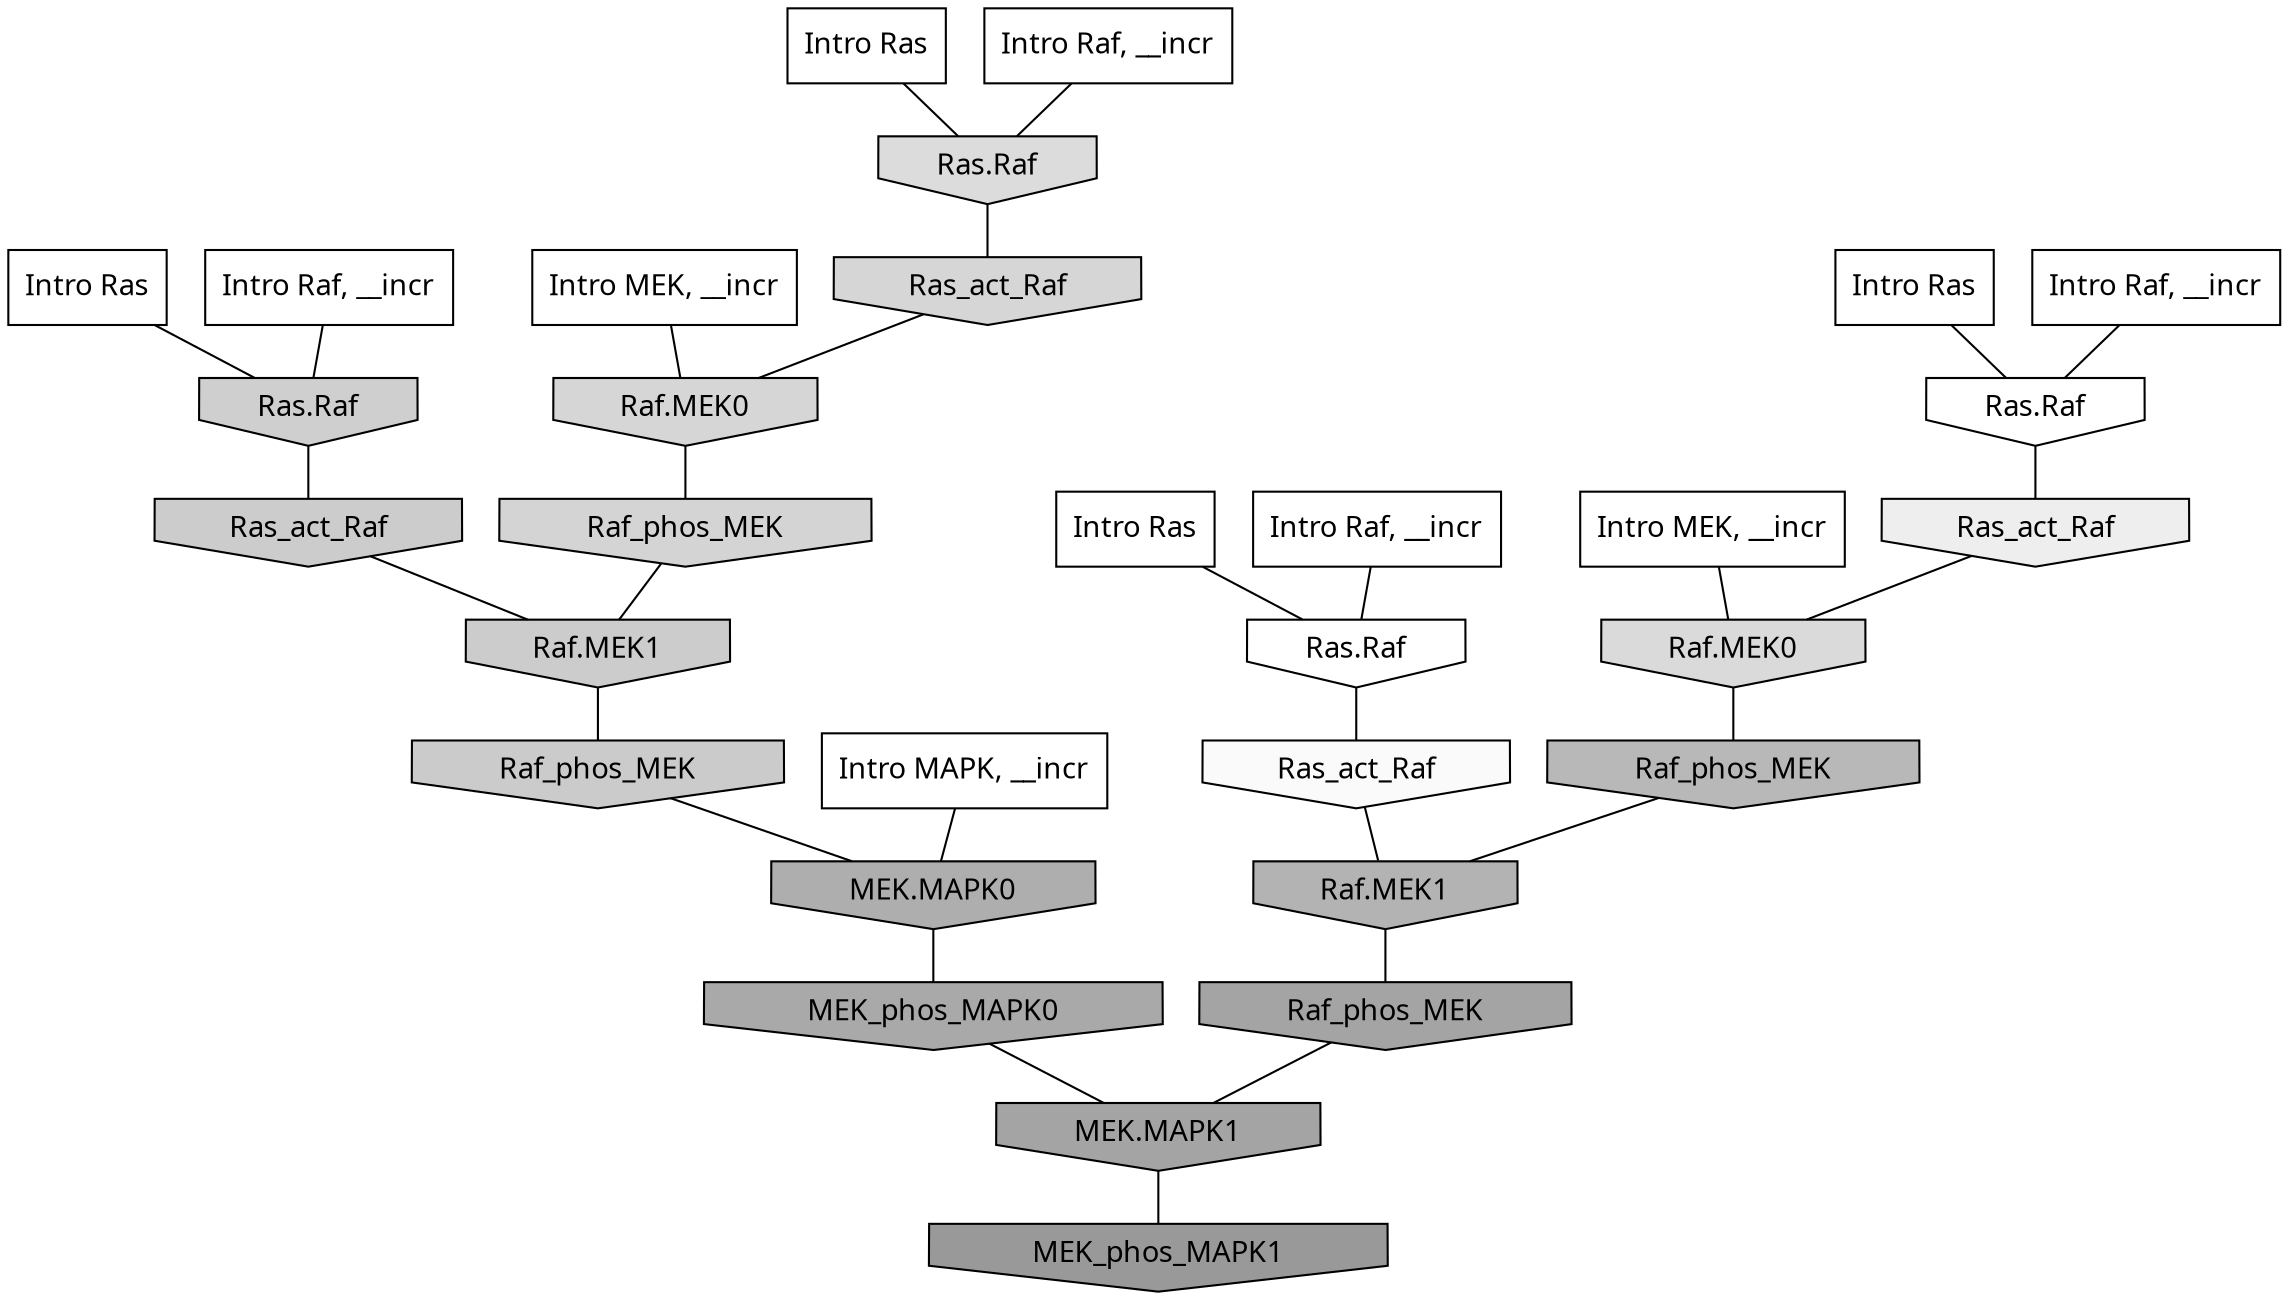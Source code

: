 digraph G{
  rankdir="TB";
  ranksep=0.30;
  node [fontname="CMU Serif"];
  edge [fontname="CMU Serif"];
  
  4 [label="Intro Ras", shape=rectangle, style=filled, fillcolor="0.000 0.000 1.000"]
  
  11 [label="Intro Ras", shape=rectangle, style=filled, fillcolor="0.000 0.000 1.000"]
  
  26 [label="Intro Ras", shape=rectangle, style=filled, fillcolor="0.000 0.000 1.000"]
  
  52 [label="Intro Ras", shape=rectangle, style=filled, fillcolor="0.000 0.000 1.000"]
  
  129 [label="Intro Raf, __incr", shape=rectangle, style=filled, fillcolor="0.000 0.000 1.000"]
  
  264 [label="Intro Raf, __incr", shape=rectangle, style=filled, fillcolor="0.000 0.000 1.000"]
  
  504 [label="Intro Raf, __incr", shape=rectangle, style=filled, fillcolor="0.000 0.000 1.000"]
  
  580 [label="Intro Raf, __incr", shape=rectangle, style=filled, fillcolor="0.000 0.000 1.000"]
  
  1108 [label="Intro MEK, __incr", shape=rectangle, style=filled, fillcolor="0.000 0.000 1.000"]
  
  1266 [label="Intro MEK, __incr", shape=rectangle, style=filled, fillcolor="0.000 0.000 1.000"]
  
  2176 [label="Intro MAPK, __incr", shape=rectangle, style=filled, fillcolor="0.000 0.000 1.000"]
  
  3248 [label="Ras.Raf", shape=invhouse, style=filled, fillcolor="0.000 0.000 1.000"]
  
  3298 [label="Ras.Raf", shape=invhouse, style=filled, fillcolor="0.000 0.000 1.000"]
  
  3432 [label="Ras_act_Raf", shape=invhouse, style=filled, fillcolor="0.000 0.000 0.978"]
  
  3880 [label="Ras_act_Raf", shape=invhouse, style=filled, fillcolor="0.000 0.000 0.931"]
  
  4921 [label="Ras.Raf", shape=invhouse, style=filled, fillcolor="0.000 0.000 0.862"]
  
  5042 [label="Raf.MEK0", shape=invhouse, style=filled, fillcolor="0.000 0.000 0.854"]
  
  5338 [label="Ras_act_Raf", shape=invhouse, style=filled, fillcolor="0.000 0.000 0.837"]
  
  5340 [label="Raf.MEK0", shape=invhouse, style=filled, fillcolor="0.000 0.000 0.837"]
  
  5437 [label="Raf_phos_MEK", shape=invhouse, style=filled, fillcolor="0.000 0.000 0.831"]
  
  5787 [label="Ras.Raf", shape=invhouse, style=filled, fillcolor="0.000 0.000 0.810"]
  
  6018 [label="Ras_act_Raf", shape=invhouse, style=filled, fillcolor="0.000 0.000 0.797"]
  
  6025 [label="Raf.MEK1", shape=invhouse, style=filled, fillcolor="0.000 0.000 0.797"]
  
  6093 [label="Raf_phos_MEK", shape=invhouse, style=filled, fillcolor="0.000 0.000 0.793"]
  
  8068 [label="Raf_phos_MEK", shape=invhouse, style=filled, fillcolor="0.000 0.000 0.721"]
  
  8692 [label="Raf.MEK1", shape=invhouse, style=filled, fillcolor="0.000 0.000 0.702"]
  
  9360 [label="MEK.MAPK0", shape=invhouse, style=filled, fillcolor="0.000 0.000 0.683"]
  
  10256 [label="MEK_phos_MAPK0", shape=invhouse, style=filled, fillcolor="0.000 0.000 0.663"]
  
  11327 [label="Raf_phos_MEK", shape=invhouse, style=filled, fillcolor="0.000 0.000 0.642"]
  
  11334 [label="MEK.MAPK1", shape=invhouse, style=filled, fillcolor="0.000 0.000 0.641"]
  
  13759 [label="MEK_phos_MAPK1", shape=invhouse, style=filled, fillcolor="0.000 0.000 0.600"]
  
  
  11334 -> 13759 [dir=none, color="0.000 0.000 0.000"] 
  11327 -> 11334 [dir=none, color="0.000 0.000 0.000"] 
  10256 -> 11334 [dir=none, color="0.000 0.000 0.000"] 
  9360 -> 10256 [dir=none, color="0.000 0.000 0.000"] 
  8692 -> 11327 [dir=none, color="0.000 0.000 0.000"] 
  8068 -> 8692 [dir=none, color="0.000 0.000 0.000"] 
  6093 -> 9360 [dir=none, color="0.000 0.000 0.000"] 
  6025 -> 6093 [dir=none, color="0.000 0.000 0.000"] 
  6018 -> 6025 [dir=none, color="0.000 0.000 0.000"] 
  5787 -> 6018 [dir=none, color="0.000 0.000 0.000"] 
  5437 -> 6025 [dir=none, color="0.000 0.000 0.000"] 
  5340 -> 5437 [dir=none, color="0.000 0.000 0.000"] 
  5338 -> 5340 [dir=none, color="0.000 0.000 0.000"] 
  5042 -> 8068 [dir=none, color="0.000 0.000 0.000"] 
  4921 -> 5338 [dir=none, color="0.000 0.000 0.000"] 
  3880 -> 5042 [dir=none, color="0.000 0.000 0.000"] 
  3432 -> 8692 [dir=none, color="0.000 0.000 0.000"] 
  3298 -> 3880 [dir=none, color="0.000 0.000 0.000"] 
  3248 -> 3432 [dir=none, color="0.000 0.000 0.000"] 
  2176 -> 9360 [dir=none, color="0.000 0.000 0.000"] 
  1266 -> 5340 [dir=none, color="0.000 0.000 0.000"] 
  1108 -> 5042 [dir=none, color="0.000 0.000 0.000"] 
  580 -> 3248 [dir=none, color="0.000 0.000 0.000"] 
  504 -> 3298 [dir=none, color="0.000 0.000 0.000"] 
  264 -> 5787 [dir=none, color="0.000 0.000 0.000"] 
  129 -> 4921 [dir=none, color="0.000 0.000 0.000"] 
  52 -> 4921 [dir=none, color="0.000 0.000 0.000"] 
  26 -> 3248 [dir=none, color="0.000 0.000 0.000"] 
  11 -> 3298 [dir=none, color="0.000 0.000 0.000"] 
  4 -> 5787 [dir=none, color="0.000 0.000 0.000"] 
  
  }
